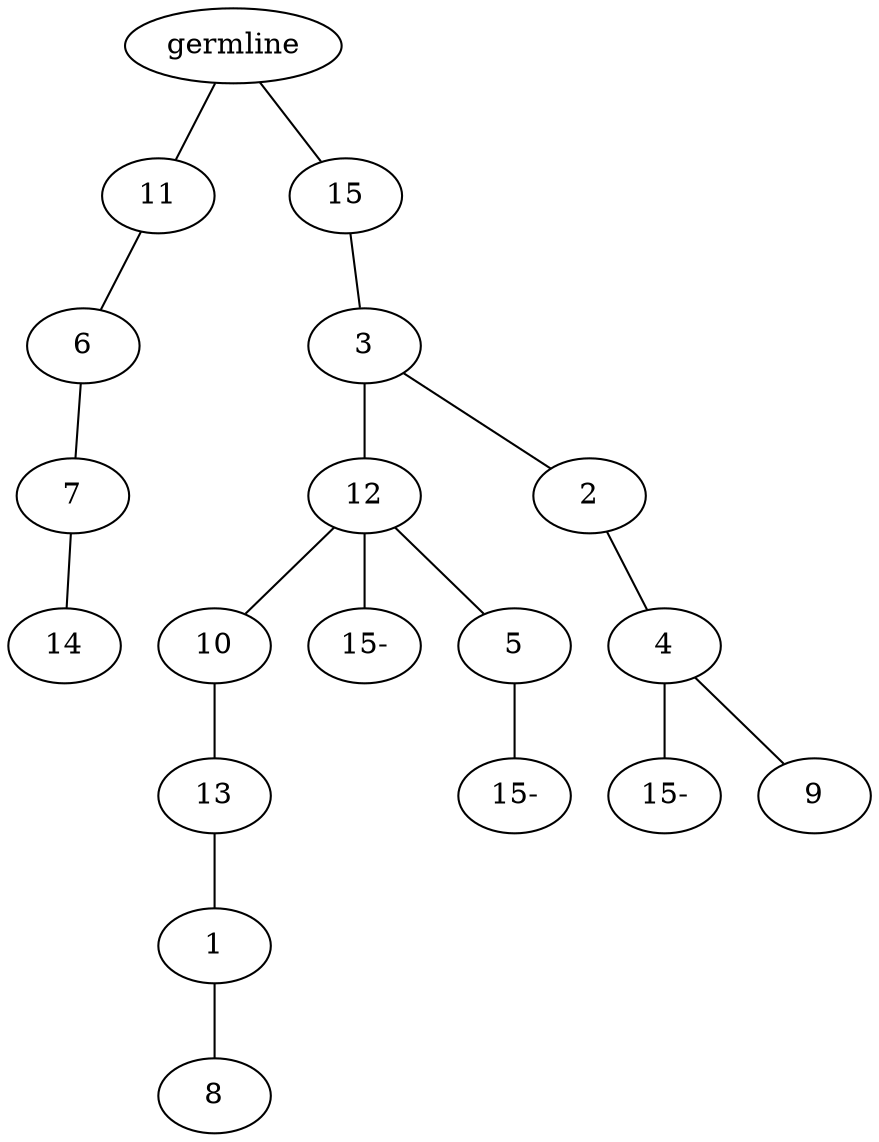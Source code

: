 graph tree {
    "139688316316352" [label="germline"];
    "139688316399328" [label="11"];
    "139688316399136" [label="6"];
    "139688316399568" [label="7"];
    "139688316424448" [label="14"];
    "139688316397264" [label="15"];
    "139688316398512" [label="3"];
    "139688316424832" [label="12"];
    "139688316424976" [label="10"];
    "139688316425408" [label="13"];
    "139688316425696" [label="1"];
    "139688316425984" [label="8"];
    "139688316425936" [label="15-"];
    "139688316424640" [label="5"];
    "139688316426224" [label="15-"];
    "139688316426560" [label="2"];
    "139688316426512" [label="4"];
    "139688316426368" [label="15-"];
    "139688316427760" [label="9"];
    "139688316316352" -- "139688316399328";
    "139688316316352" -- "139688316397264";
    "139688316399328" -- "139688316399136";
    "139688316399136" -- "139688316399568";
    "139688316399568" -- "139688316424448";
    "139688316397264" -- "139688316398512";
    "139688316398512" -- "139688316424832";
    "139688316398512" -- "139688316426560";
    "139688316424832" -- "139688316424976";
    "139688316424832" -- "139688316425936";
    "139688316424832" -- "139688316424640";
    "139688316424976" -- "139688316425408";
    "139688316425408" -- "139688316425696";
    "139688316425696" -- "139688316425984";
    "139688316424640" -- "139688316426224";
    "139688316426560" -- "139688316426512";
    "139688316426512" -- "139688316426368";
    "139688316426512" -- "139688316427760";
}
